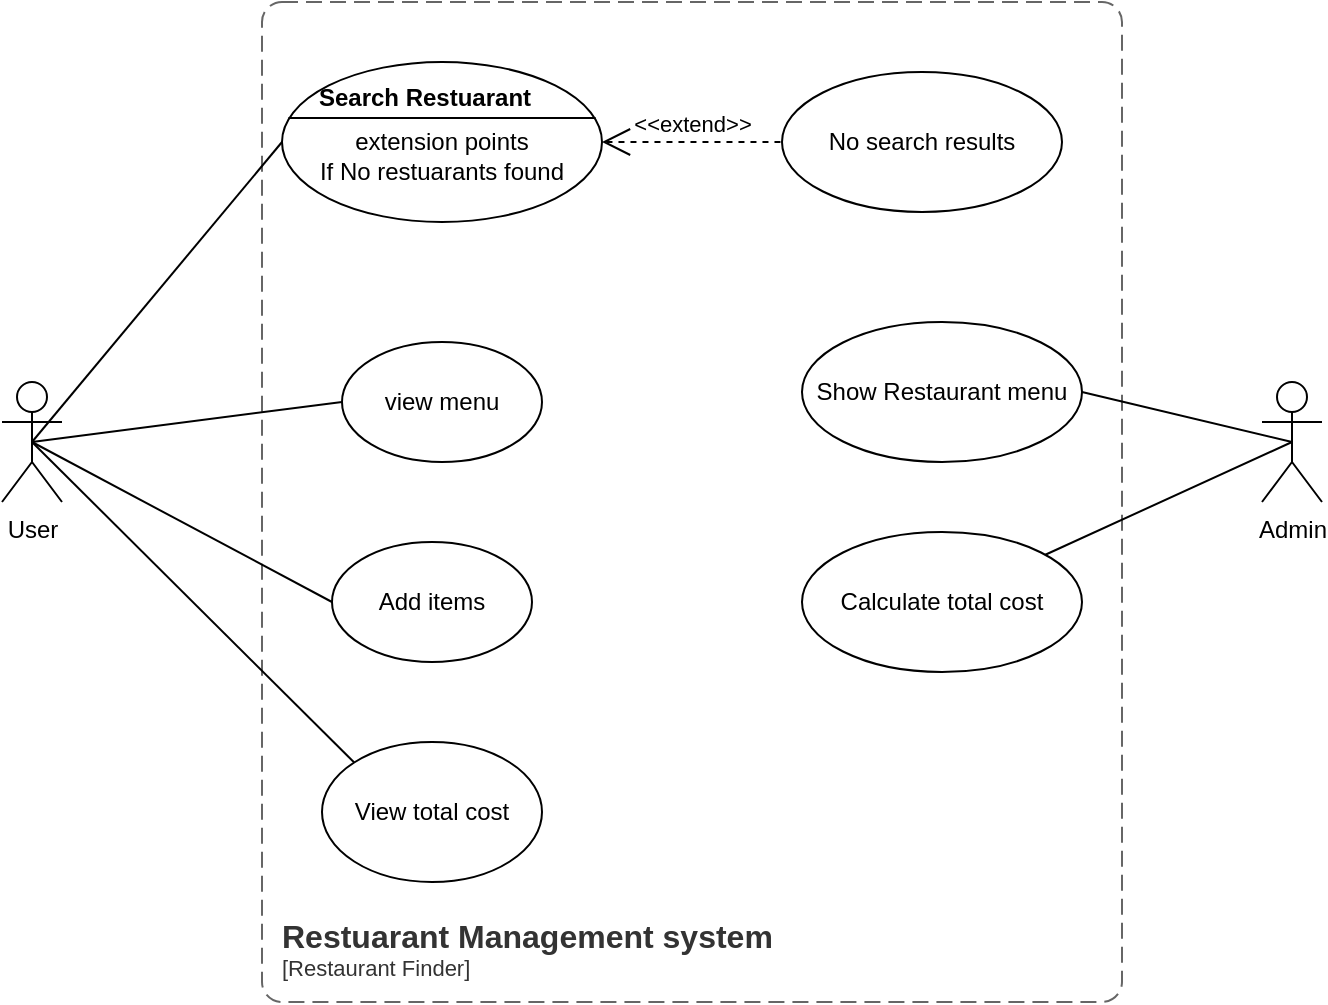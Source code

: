 <mxfile version="20.2.7" type="github"><diagram id="t0xJY2-m7fgs8rFiguxV" name="Page-1"><mxGraphModel dx="782" dy="460" grid="1" gridSize="10" guides="1" tooltips="1" connect="1" arrows="1" fold="1" page="1" pageScale="1" pageWidth="850" pageHeight="1100" math="0" shadow="0"><root><mxCell id="0"/><mxCell id="1" parent="0"/><mxCell id="C5GYQRvBZ-J8fAz-pRWI-1" value="User" style="shape=umlActor;html=1;verticalLabelPosition=bottom;verticalAlign=top;align=center;" parent="1" vertex="1"><mxGeometry x="80" y="310" width="30" height="60" as="geometry"/></mxCell><mxCell id="C5GYQRvBZ-J8fAz-pRWI-5" value="view menu" style="ellipse;whiteSpace=wrap;html=1;" parent="1" vertex="1"><mxGeometry x="250" y="290" width="100" height="60" as="geometry"/></mxCell><mxCell id="C5GYQRvBZ-J8fAz-pRWI-6" value="Add items" style="ellipse;whiteSpace=wrap;html=1;" parent="1" vertex="1"><mxGeometry x="245" y="390" width="100" height="60" as="geometry"/></mxCell><mxCell id="ygkbj4HKHxpMOCmwrWFn-1" value="Calculate total cost" style="ellipse;whiteSpace=wrap;html=1;" parent="1" vertex="1"><mxGeometry x="480" y="385" width="140" height="70" as="geometry"/></mxCell><mxCell id="ygkbj4HKHxpMOCmwrWFn-2" value="View total cost" style="ellipse;whiteSpace=wrap;html=1;" parent="1" vertex="1"><mxGeometry x="240" y="490" width="110" height="70" as="geometry"/></mxCell><mxCell id="X53dpiTO23FYyviGrFCl-1" value="Admin" style="shape=umlActor;html=1;verticalLabelPosition=bottom;verticalAlign=top;align=center;" parent="1" vertex="1"><mxGeometry x="710" y="310" width="30" height="60" as="geometry"/></mxCell><mxCell id="X53dpiTO23FYyviGrFCl-6" value="Show Restaurant menu" style="ellipse;whiteSpace=wrap;html=1;" parent="1" vertex="1"><mxGeometry x="480" y="280" width="140" height="70" as="geometry"/></mxCell><mxCell id="X53dpiTO23FYyviGrFCl-7" value="&lt;br&gt;extension points&lt;br&gt;If No restuarants found" style="html=1;shape=mxgraph.sysml.useCaseExtPt;whiteSpace=wrap;align=center;" parent="1" vertex="1"><mxGeometry x="220" y="150" width="160" height="80" as="geometry"/></mxCell><mxCell id="X53dpiTO23FYyviGrFCl-8" value="Search Restuarant" style="resizable=0;html=1;verticalAlign=middle;align=center;labelBackgroundColor=none;fontStyle=1;" parent="X53dpiTO23FYyviGrFCl-7" connectable="0" vertex="1"><mxGeometry x="80" y="17" as="geometry"><mxPoint x="-9" y="1" as="offset"/></mxGeometry></mxCell><mxCell id="X53dpiTO23FYyviGrFCl-9" value="No search results" style="ellipse;whiteSpace=wrap;html=1;" parent="1" vertex="1"><mxGeometry x="470" y="155" width="140" height="70" as="geometry"/></mxCell><mxCell id="X53dpiTO23FYyviGrFCl-10" value="&amp;lt;&amp;lt;extend&amp;gt;&amp;gt;" style="edgeStyle=none;html=1;startArrow=open;endArrow=none;startSize=12;verticalAlign=bottom;dashed=1;labelBackgroundColor=none;rounded=0;exitX=1;exitY=0.5;exitDx=0;exitDy=0;exitPerimeter=0;" parent="1" source="X53dpiTO23FYyviGrFCl-7" edge="1"><mxGeometry width="160" relative="1" as="geometry"><mxPoint x="320" y="189.5" as="sourcePoint"/><mxPoint x="470" y="190" as="targetPoint"/></mxGeometry></mxCell><object placeholders="1" c4Name="Restuarant Management system" c4Type="SystemScopeBoundary" c4Application="Restaurant Finder" label="&lt;font style=&quot;font-size: 16px&quot;&gt;&lt;b&gt;&lt;div style=&quot;text-align: left&quot;&gt;%c4Name%&lt;/div&gt;&lt;/b&gt;&lt;/font&gt;&lt;div style=&quot;text-align: left&quot;&gt;[%c4Application%]&lt;/div&gt;" id="X53dpiTO23FYyviGrFCl-13"><mxCell style="rounded=1;fontSize=11;whiteSpace=wrap;html=1;dashed=1;arcSize=20;fillColor=none;strokeColor=#666666;fontColor=#333333;labelBackgroundColor=none;align=left;verticalAlign=bottom;labelBorderColor=none;spacingTop=0;spacing=10;dashPattern=8 4;metaEdit=1;rotatable=0;perimeter=rectanglePerimeter;noLabel=0;labelPadding=0;allowArrows=0;connectable=0;expand=0;recursiveResize=0;editable=1;pointerEvents=0;absoluteArcSize=1;points=[[0.25,0,0],[0.5,0,0],[0.75,0,0],[1,0.25,0],[1,0.5,0],[1,0.75,0],[0.75,1,0],[0.5,1,0],[0.25,1,0],[0,0.75,0],[0,0.5,0],[0,0.25,0]];" parent="1" vertex="1"><mxGeometry x="210" y="120" width="430" height="500" as="geometry"/></mxCell></object><mxCell id="X53dpiTO23FYyviGrFCl-14" value="" style="edgeStyle=none;html=1;endArrow=none;verticalAlign=bottom;rounded=0;exitX=0.5;exitY=0.5;exitDx=0;exitDy=0;exitPerimeter=0;entryX=0;entryY=0.5;entryDx=0;entryDy=0;entryPerimeter=0;" parent="1" source="C5GYQRvBZ-J8fAz-pRWI-1" target="X53dpiTO23FYyviGrFCl-7" edge="1"><mxGeometry width="160" relative="1" as="geometry"><mxPoint x="340" y="360" as="sourcePoint"/><mxPoint x="220" y="200" as="targetPoint"/></mxGeometry></mxCell><mxCell id="X53dpiTO23FYyviGrFCl-15" value="" style="edgeStyle=none;html=1;endArrow=none;verticalAlign=bottom;rounded=0;exitX=0.5;exitY=0.5;exitDx=0;exitDy=0;exitPerimeter=0;entryX=0;entryY=0.5;entryDx=0;entryDy=0;" parent="1" source="C5GYQRvBZ-J8fAz-pRWI-1" target="C5GYQRvBZ-J8fAz-pRWI-5" edge="1"><mxGeometry width="160" relative="1" as="geometry"><mxPoint x="340" y="360" as="sourcePoint"/><mxPoint x="500" y="360" as="targetPoint"/></mxGeometry></mxCell><mxCell id="X53dpiTO23FYyviGrFCl-16" value="" style="edgeStyle=none;html=1;endArrow=none;verticalAlign=bottom;rounded=0;entryX=0.5;entryY=0.5;entryDx=0;entryDy=0;entryPerimeter=0;" parent="1" source="ygkbj4HKHxpMOCmwrWFn-1" target="X53dpiTO23FYyviGrFCl-1" edge="1"><mxGeometry width="160" relative="1" as="geometry"><mxPoint x="340" y="360" as="sourcePoint"/><mxPoint x="500" y="360" as="targetPoint"/></mxGeometry></mxCell><mxCell id="X53dpiTO23FYyviGrFCl-17" value="" style="edgeStyle=none;html=1;endArrow=none;verticalAlign=bottom;rounded=0;exitX=0.5;exitY=0.5;exitDx=0;exitDy=0;exitPerimeter=0;entryX=0;entryY=0.5;entryDx=0;entryDy=0;" parent="1" source="C5GYQRvBZ-J8fAz-pRWI-1" target="C5GYQRvBZ-J8fAz-pRWI-6" edge="1"><mxGeometry width="160" relative="1" as="geometry"><mxPoint x="340" y="360" as="sourcePoint"/><mxPoint x="500" y="360" as="targetPoint"/></mxGeometry></mxCell><mxCell id="X53dpiTO23FYyviGrFCl-18" value="" style="edgeStyle=none;html=1;endArrow=none;verticalAlign=bottom;rounded=0;exitX=0.5;exitY=0.5;exitDx=0;exitDy=0;exitPerimeter=0;entryX=0;entryY=0;entryDx=0;entryDy=0;" parent="1" source="C5GYQRvBZ-J8fAz-pRWI-1" target="ygkbj4HKHxpMOCmwrWFn-2" edge="1"><mxGeometry width="160" relative="1" as="geometry"><mxPoint x="340" y="360" as="sourcePoint"/><mxPoint x="500" y="360" as="targetPoint"/></mxGeometry></mxCell><mxCell id="X53dpiTO23FYyviGrFCl-20" value="" style="edgeStyle=none;html=1;endArrow=none;verticalAlign=bottom;rounded=0;entryX=0.5;entryY=0.5;entryDx=0;entryDy=0;entryPerimeter=0;exitX=1;exitY=0.5;exitDx=0;exitDy=0;" parent="1" source="X53dpiTO23FYyviGrFCl-6" target="X53dpiTO23FYyviGrFCl-1" edge="1"><mxGeometry width="160" relative="1" as="geometry"><mxPoint x="340" y="360" as="sourcePoint"/><mxPoint x="500" y="360" as="targetPoint"/></mxGeometry></mxCell></root></mxGraphModel></diagram></mxfile>